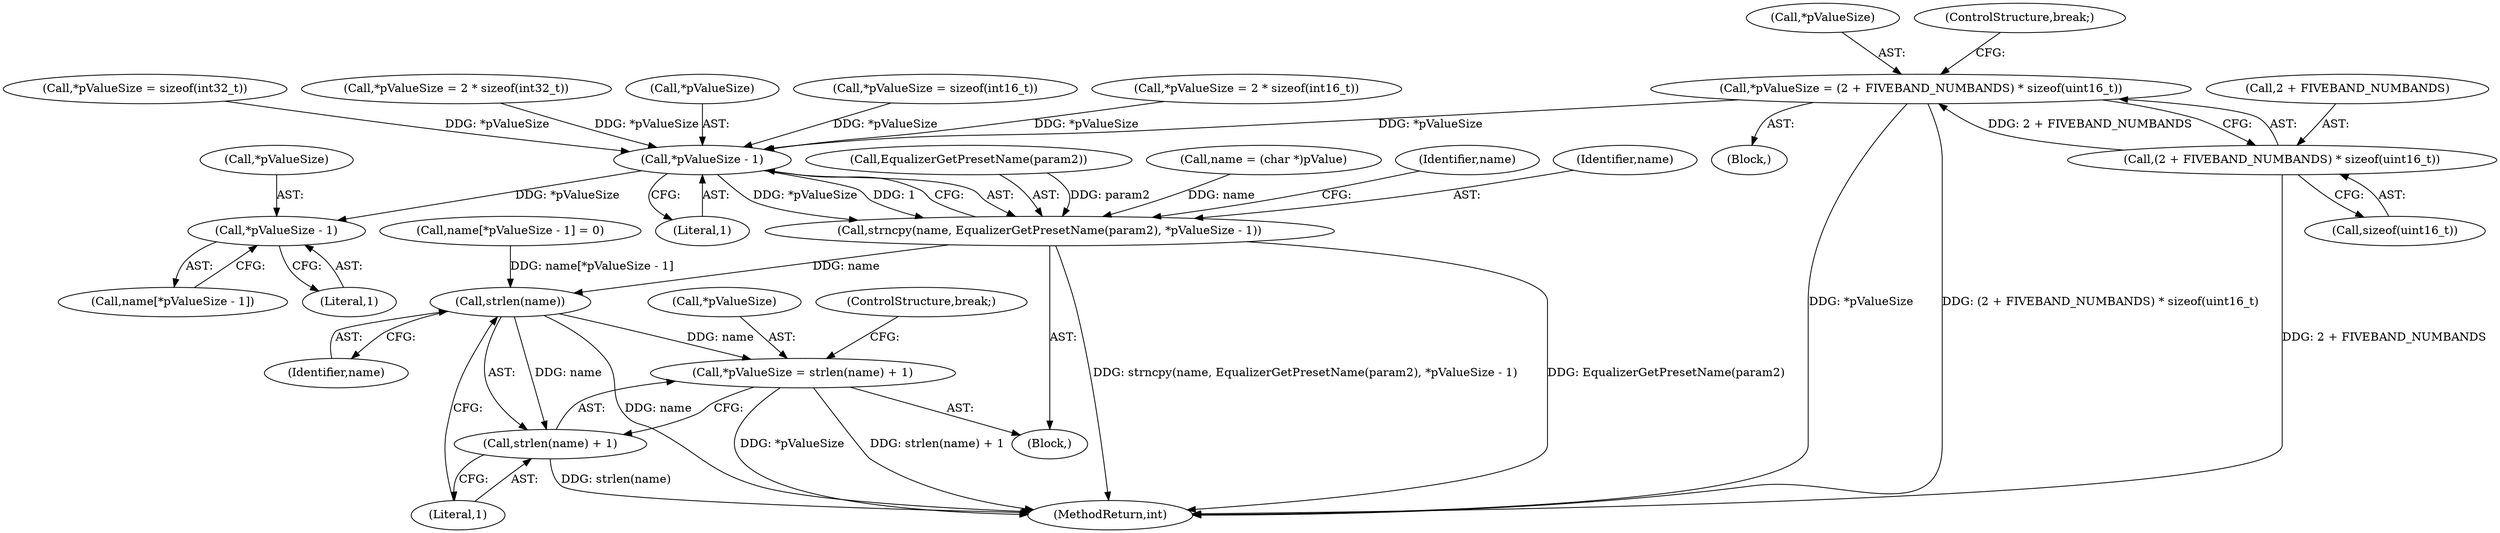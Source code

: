digraph "0_Android_321ea5257e37c8edb26e66fe4ee78cca4cd915fe@pointer" {
"1000258" [label="(Call,*pValueSize = (2 + FIVEBAND_NUMBANDS) * sizeof(uint16_t))"];
"1000261" [label="(Call,(2 + FIVEBAND_NUMBANDS) * sizeof(uint16_t))"];
"1000507" [label="(Call,*pValueSize - 1)"];
"1000503" [label="(Call,strncpy(name, EqualizerGetPresetName(param2), *pValueSize - 1))"];
"1000523" [label="(Call,strlen(name))"];
"1000519" [label="(Call,*pValueSize = strlen(name) + 1)"];
"1000522" [label="(Call,strlen(name) + 1)"];
"1000514" [label="(Call,*pValueSize - 1)"];
"1000523" [label="(Call,strlen(name))"];
"1000522" [label="(Call,strlen(name) + 1)"];
"1000261" [label="(Call,(2 + FIVEBAND_NUMBANDS) * sizeof(uint16_t))"];
"1000259" [label="(Call,*pValueSize)"];
"1000258" [label="(Call,*pValueSize = (2 + FIVEBAND_NUMBANDS) * sizeof(uint16_t))"];
"1000231" [label="(Call,*pValueSize = sizeof(int32_t))"];
"1000507" [label="(Call,*pValueSize - 1)"];
"1000512" [label="(Call,name[*pValueSize - 1])"];
"1000517" [label="(Literal,1)"];
"1000515" [label="(Call,*pValueSize)"];
"1000520" [label="(Call,*pValueSize)"];
"1000505" [label="(Call,EqualizerGetPresetName(param2))"];
"1000498" [label="(Call,name = (char *)pValue)"];
"1000267" [label="(ControlStructure,break;)"];
"1000525" [label="(Literal,1)"];
"1000513" [label="(Identifier,name)"];
"1000519" [label="(Call,*pValueSize = strlen(name) + 1)"];
"1000140" [label="(Block,)"];
"1000262" [label="(Call,2 + FIVEBAND_NUMBANDS)"];
"1000503" [label="(Call,strncpy(name, EqualizerGetPresetName(param2), *pValueSize - 1))"];
"1000510" [label="(Literal,1)"];
"1000514" [label="(Call,*pValueSize - 1)"];
"1000277" [label="(Block,)"];
"1000526" [label="(ControlStructure,break;)"];
"1000208" [label="(Call,*pValueSize = 2 * sizeof(int32_t))"];
"1000586" [label="(MethodReturn,int)"];
"1000508" [label="(Call,*pValueSize)"];
"1000160" [label="(Call,*pValueSize = sizeof(int16_t))"];
"1000265" [label="(Call,sizeof(uint16_t))"];
"1000511" [label="(Call,name[*pValueSize - 1] = 0)"];
"1000183" [label="(Call,*pValueSize = 2 * sizeof(int16_t))"];
"1000524" [label="(Identifier,name)"];
"1000504" [label="(Identifier,name)"];
"1000258" -> "1000140"  [label="AST: "];
"1000258" -> "1000261"  [label="CFG: "];
"1000259" -> "1000258"  [label="AST: "];
"1000261" -> "1000258"  [label="AST: "];
"1000267" -> "1000258"  [label="CFG: "];
"1000258" -> "1000586"  [label="DDG: *pValueSize"];
"1000258" -> "1000586"  [label="DDG: (2 + FIVEBAND_NUMBANDS) * sizeof(uint16_t)"];
"1000261" -> "1000258"  [label="DDG: 2 + FIVEBAND_NUMBANDS"];
"1000258" -> "1000507"  [label="DDG: *pValueSize"];
"1000261" -> "1000265"  [label="CFG: "];
"1000262" -> "1000261"  [label="AST: "];
"1000265" -> "1000261"  [label="AST: "];
"1000261" -> "1000586"  [label="DDG: 2 + FIVEBAND_NUMBANDS"];
"1000507" -> "1000503"  [label="AST: "];
"1000507" -> "1000510"  [label="CFG: "];
"1000508" -> "1000507"  [label="AST: "];
"1000510" -> "1000507"  [label="AST: "];
"1000503" -> "1000507"  [label="CFG: "];
"1000507" -> "1000503"  [label="DDG: *pValueSize"];
"1000507" -> "1000503"  [label="DDG: 1"];
"1000208" -> "1000507"  [label="DDG: *pValueSize"];
"1000183" -> "1000507"  [label="DDG: *pValueSize"];
"1000231" -> "1000507"  [label="DDG: *pValueSize"];
"1000160" -> "1000507"  [label="DDG: *pValueSize"];
"1000507" -> "1000514"  [label="DDG: *pValueSize"];
"1000503" -> "1000277"  [label="AST: "];
"1000504" -> "1000503"  [label="AST: "];
"1000505" -> "1000503"  [label="AST: "];
"1000513" -> "1000503"  [label="CFG: "];
"1000503" -> "1000586"  [label="DDG: strncpy(name, EqualizerGetPresetName(param2), *pValueSize - 1)"];
"1000503" -> "1000586"  [label="DDG: EqualizerGetPresetName(param2)"];
"1000498" -> "1000503"  [label="DDG: name"];
"1000505" -> "1000503"  [label="DDG: param2"];
"1000503" -> "1000523"  [label="DDG: name"];
"1000523" -> "1000522"  [label="AST: "];
"1000523" -> "1000524"  [label="CFG: "];
"1000524" -> "1000523"  [label="AST: "];
"1000525" -> "1000523"  [label="CFG: "];
"1000523" -> "1000586"  [label="DDG: name"];
"1000523" -> "1000519"  [label="DDG: name"];
"1000523" -> "1000522"  [label="DDG: name"];
"1000511" -> "1000523"  [label="DDG: name[*pValueSize - 1]"];
"1000519" -> "1000277"  [label="AST: "];
"1000519" -> "1000522"  [label="CFG: "];
"1000520" -> "1000519"  [label="AST: "];
"1000522" -> "1000519"  [label="AST: "];
"1000526" -> "1000519"  [label="CFG: "];
"1000519" -> "1000586"  [label="DDG: *pValueSize"];
"1000519" -> "1000586"  [label="DDG: strlen(name) + 1"];
"1000522" -> "1000525"  [label="CFG: "];
"1000525" -> "1000522"  [label="AST: "];
"1000522" -> "1000586"  [label="DDG: strlen(name)"];
"1000514" -> "1000512"  [label="AST: "];
"1000514" -> "1000517"  [label="CFG: "];
"1000515" -> "1000514"  [label="AST: "];
"1000517" -> "1000514"  [label="AST: "];
"1000512" -> "1000514"  [label="CFG: "];
}
